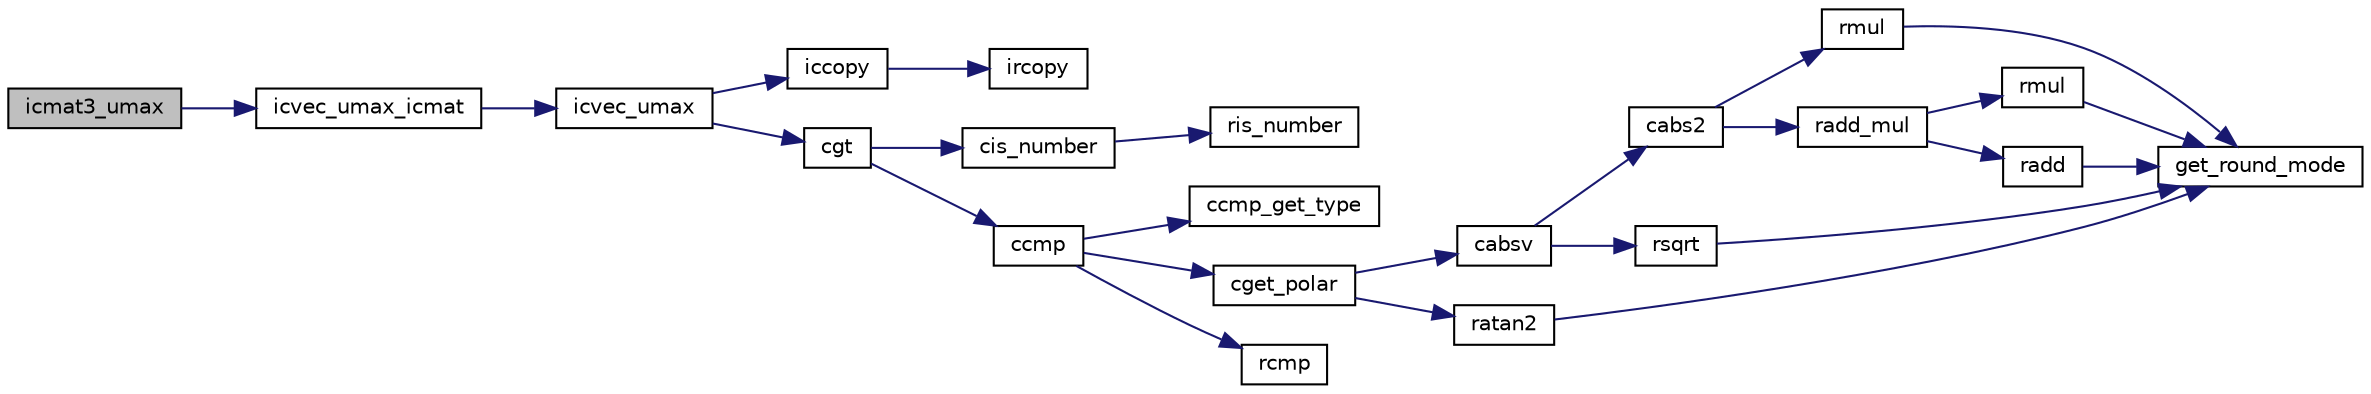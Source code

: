digraph "icmat3_umax"
{
  edge [fontname="Helvetica",fontsize="10",labelfontname="Helvetica",labelfontsize="10"];
  node [fontname="Helvetica",fontsize="10",shape=record];
  rankdir="LR";
  Node320 [label="icmat3_umax",height=0.2,width=0.4,color="black", fillcolor="grey75", style="filled", fontcolor="black"];
  Node320 -> Node321 [color="midnightblue",fontsize="10",style="solid",fontname="Helvetica"];
  Node321 [label="icvec_umax_icmat",height=0.2,width=0.4,color="black", fillcolor="white", style="filled",URL="$icmat_8c.html#a858602cbb9d61e2aedccba76062ccec2",tooltip="icmulti型の列ごとの最大値 B=max_u(A) "];
  Node321 -> Node322 [color="midnightblue",fontsize="10",style="solid",fontname="Helvetica"];
  Node322 [label="icvec_umax",height=0.2,width=0.4,color="black", fillcolor="white", style="filled",URL="$icvec_8c.html#a9faab34e0778d1b2485cb8c133716c01",tooltip="最大値 [y0,y1]=[x0,max(x1)] "];
  Node322 -> Node323 [color="midnightblue",fontsize="10",style="solid",fontname="Helvetica"];
  Node323 [label="iccopy",height=0.2,width=0.4,color="black", fillcolor="white", style="filled",URL="$icmulti_8c.html#a0e3f5efa94c1a1e8cc0a527d6cbcbdee",tooltip="コピー [y0,y1]=[x0,x1]. "];
  Node323 -> Node324 [color="midnightblue",fontsize="10",style="solid",fontname="Helvetica"];
  Node324 [label="ircopy",height=0.2,width=0.4,color="black", fillcolor="white", style="filled",URL="$irmulti_8c.html#aaf2192a33e04cbba12da47550fde287e",tooltip="コピー [y0,y1]=[x0,x1]. "];
  Node322 -> Node325 [color="midnightblue",fontsize="10",style="solid",fontname="Helvetica"];
  Node325 [label="cgt",height=0.2,width=0.4,color="black", fillcolor="white", style="filled",URL="$cmulti_8c.html#a0d49683a79b466ae157322e845520013",tooltip="cmulti型の値の比較 x>y "];
  Node325 -> Node326 [color="midnightblue",fontsize="10",style="solid",fontname="Helvetica"];
  Node326 [label="cis_number",height=0.2,width=0.4,color="black", fillcolor="white", style="filled",URL="$cmulti_8c.html#a0873a88220c125143451a70a83a712f6",tooltip="cmulti型が数であるかの判定. "];
  Node326 -> Node327 [color="midnightblue",fontsize="10",style="solid",fontname="Helvetica"];
  Node327 [label="ris_number",height=0.2,width=0.4,color="black", fillcolor="white", style="filled",URL="$is__rmulti_8h.html#a02c3c838634809fb6260ab78926b5f8b",tooltip="rmulti型が数であるかの判定. "];
  Node325 -> Node328 [color="midnightblue",fontsize="10",style="solid",fontname="Helvetica"];
  Node328 [label="ccmp",height=0.2,width=0.4,color="black", fillcolor="white", style="filled",URL="$cmulti_8c.html#a9d30ad3cd5a86d816ac906db4d8dfbff",tooltip="cmulti型の値の比較 x<=>y "];
  Node328 -> Node329 [color="midnightblue",fontsize="10",style="solid",fontname="Helvetica"];
  Node329 [label="ccmp_get_type",height=0.2,width=0.4,color="black", fillcolor="white", style="filled",URL="$cmulti_8c.html#ad4e2a45b385acf35da73368b3eb29cad",tooltip="cmulti型の値の比較 x<=>y の方法の取得 "];
  Node328 -> Node330 [color="midnightblue",fontsize="10",style="solid",fontname="Helvetica"];
  Node330 [label="cget_polar",height=0.2,width=0.4,color="black", fillcolor="white", style="filled",URL="$cmulti_8c.html#a1244b9bf1f9c3419f0d161e8ab7c94a1",tooltip="cmulti型の極座標 z=r*exp(i*theta) "];
  Node330 -> Node331 [color="midnightblue",fontsize="10",style="solid",fontname="Helvetica"];
  Node331 [label="cabsv",height=0.2,width=0.4,color="black", fillcolor="white", style="filled",URL="$cmulti_8c.html#ae6aa56ed1fbc6ffe1d33b6dea08330af",tooltip="cmulti型の絶対値 y=abs(x) "];
  Node331 -> Node332 [color="midnightblue",fontsize="10",style="solid",fontname="Helvetica"];
  Node332 [label="cabs2",height=0.2,width=0.4,color="black", fillcolor="white", style="filled",URL="$cmulti_8c.html#a11731685d9039dad69dd6b81acb1b64a",tooltip="cmulti型の絶対値の平方 y=abs(x)^2 "];
  Node332 -> Node333 [color="midnightblue",fontsize="10",style="solid",fontname="Helvetica"];
  Node333 [label="rmul",height=0.2,width=0.4,color="black", fillcolor="white", style="filled",URL="$is__rmulti_8h.html#a823702afaeee275caf7d0946679b3292",tooltip="rmulti型の掛け算 z=x*y "];
  Node333 -> Node334 [color="midnightblue",fontsize="10",style="solid",fontname="Helvetica"];
  Node334 [label="get_round_mode",height=0.2,width=0.4,color="black", fillcolor="white", style="filled",URL="$rmulti_8c.html#a87ddf80272b2d930dcc2d3466a9b1d74",tooltip="rmulti型の丸めモードの状態の取得. "];
  Node332 -> Node335 [color="midnightblue",fontsize="10",style="solid",fontname="Helvetica"];
  Node335 [label="radd_mul",height=0.2,width=0.4,color="black", fillcolor="white", style="filled",URL="$is__rmulti_8h.html#a05f48c1dd7a3fde008998c2533c5909c",tooltip="rmulti型の掛け算の加算 z+=x*y "];
  Node335 -> Node336 [color="midnightblue",fontsize="10",style="solid",fontname="Helvetica"];
  Node336 [label="rmul",height=0.2,width=0.4,color="black", fillcolor="white", style="filled",URL="$rmulti_8c.html#a823702afaeee275caf7d0946679b3292",tooltip="rmulti型の掛け算 z=x*y "];
  Node336 -> Node334 [color="midnightblue",fontsize="10",style="solid",fontname="Helvetica"];
  Node335 -> Node337 [color="midnightblue",fontsize="10",style="solid",fontname="Helvetica"];
  Node337 [label="radd",height=0.2,width=0.4,color="black", fillcolor="white", style="filled",URL="$rmulti_8c.html#a813e20e23a783bb1cf2e65a9f16ae34d",tooltip="rmulti型の足し算 z=x+y "];
  Node337 -> Node334 [color="midnightblue",fontsize="10",style="solid",fontname="Helvetica"];
  Node331 -> Node338 [color="midnightblue",fontsize="10",style="solid",fontname="Helvetica"];
  Node338 [label="rsqrt",height=0.2,width=0.4,color="black", fillcolor="white", style="filled",URL="$is__rmulti_8h.html#a26662dbe8af4b87190d09ee080a6c18f",tooltip="rmulti型の計算 y=sqrt(x) "];
  Node338 -> Node334 [color="midnightblue",fontsize="10",style="solid",fontname="Helvetica"];
  Node330 -> Node339 [color="midnightblue",fontsize="10",style="solid",fontname="Helvetica"];
  Node339 [label="ratan2",height=0.2,width=0.4,color="black", fillcolor="white", style="filled",URL="$is__rmulti_8h.html#a1e020fe475737e887f7d5a969bc53e1a",tooltip="rmulti型の計算 y=arctan(x/y) "];
  Node339 -> Node334 [color="midnightblue",fontsize="10",style="solid",fontname="Helvetica"];
  Node328 -> Node340 [color="midnightblue",fontsize="10",style="solid",fontname="Helvetica"];
  Node340 [label="rcmp",height=0.2,width=0.4,color="black", fillcolor="white", style="filled",URL="$is__rmulti_8h.html#aa7f2e03f88a388911123c82ad3f36b16",tooltip="rmulti型の値の比較 x<=>y "];
}
